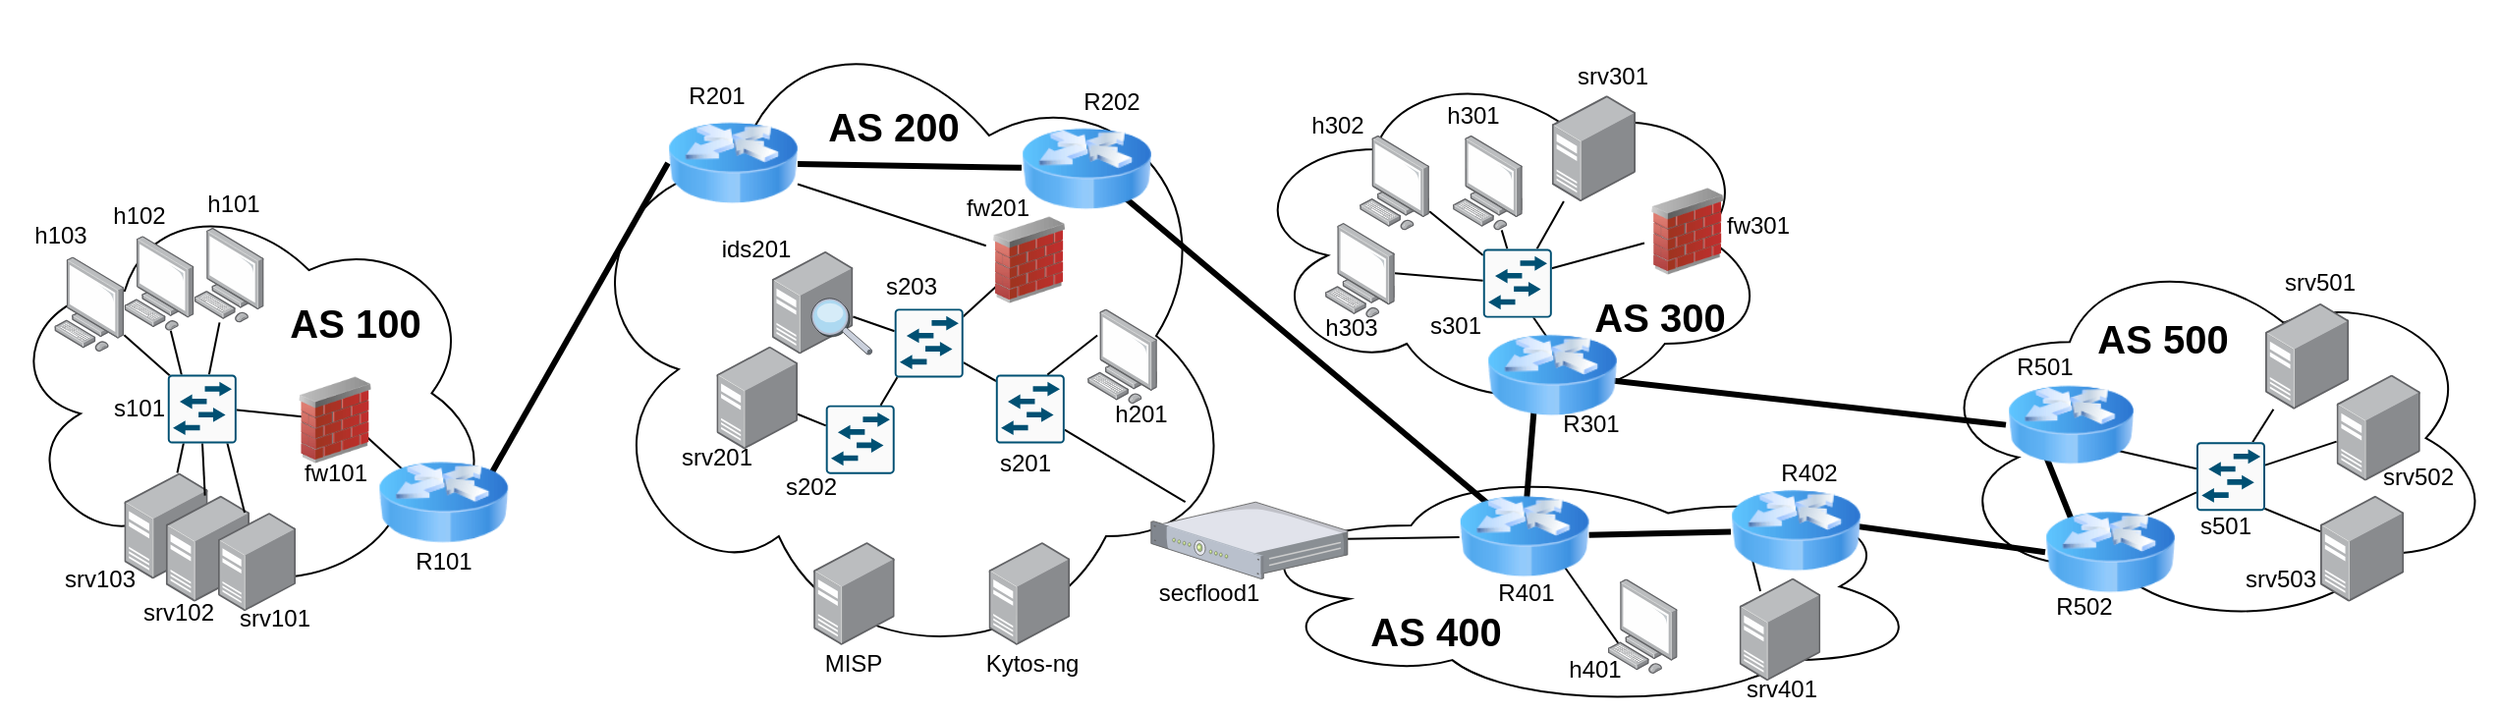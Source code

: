<mxfile version="13.2.2" type="device"><diagram id="5J2bpFBYG0KeW1WFrOdv" name="Page-1"><mxGraphModel dx="2300" dy="601" grid="1" gridSize="10" guides="1" tooltips="1" connect="1" arrows="1" fold="1" page="1" pageScale="1" pageWidth="1354" pageHeight="2036" math="0" shadow="0"><root><mxCell id="0"/><mxCell id="1" parent="0"/><mxCell id="DepU4tNIw2DYOW9Hzt1K-1" value="" style="ellipse;shape=cloud;whiteSpace=wrap;html=1;" parent="1" vertex="1"><mxGeometry x="240" y="940" width="340" height="340" as="geometry"/></mxCell><mxCell id="DepU4tNIw2DYOW9Hzt1K-2" value="" style="ellipse;shape=cloud;whiteSpace=wrap;html=1;" parent="1" vertex="1"><mxGeometry x="580" y="1175.32" width="349" height="124.68" as="geometry"/></mxCell><mxCell id="DepU4tNIw2DYOW9Hzt1K-3" value="" style="ellipse;shape=cloud;whiteSpace=wrap;html=1;" parent="1" vertex="1"><mxGeometry x="-50" y="1034.77" width="250" height="208.79" as="geometry"/></mxCell><mxCell id="DepU4tNIw2DYOW9Hzt1K-4" value="" style="ellipse;shape=cloud;whiteSpace=wrap;html=1;" parent="1" vertex="1"><mxGeometry x="930" y="1064.1" width="290" height="195.9" as="geometry"/></mxCell><mxCell id="DepU4tNIw2DYOW9Hzt1K-5" value="" style="ellipse;shape=cloud;whiteSpace=wrap;html=1;" parent="1" vertex="1"><mxGeometry x="582" y="970" width="268" height="180" as="geometry"/></mxCell><mxCell id="DepU4tNIw2DYOW9Hzt1K-6" style="rounded=0;orthogonalLoop=1;jettySize=auto;html=1;endArrow=none;endFill=0;exitX=0.758;exitY=0.474;exitDx=0;exitDy=0;exitPerimeter=0;strokeWidth=3;entryX=0;entryY=0.5;entryDx=0;entryDy=0;" parent="1" source="DepU4tNIw2DYOW9Hzt1K-12" target="DepU4tNIw2DYOW9Hzt1K-78" edge="1"><mxGeometry relative="1" as="geometry"><mxPoint x="242" y="1027.83" as="targetPoint"/></mxGeometry></mxCell><mxCell id="DepU4tNIw2DYOW9Hzt1K-7" style="rounded=0;orthogonalLoop=1;jettySize=auto;html=1;endArrow=none;endFill=0;strokeWidth=3;" parent="1" source="DepU4tNIw2DYOW9Hzt1K-78" target="DepU4tNIw2DYOW9Hzt1K-42" edge="1"><mxGeometry relative="1" as="geometry"/></mxCell><mxCell id="DepU4tNIw2DYOW9Hzt1K-8" style="rounded=0;orthogonalLoop=1;jettySize=auto;html=1;endArrow=none;endFill=0;strokeWidth=3;" parent="1" source="DepU4tNIw2DYOW9Hzt1K-52" target="DepU4tNIw2DYOW9Hzt1K-47" edge="1"><mxGeometry relative="1" as="geometry"/></mxCell><mxCell id="DepU4tNIw2DYOW9Hzt1K-9" style="rounded=0;orthogonalLoop=1;jettySize=auto;html=1;entryX=0;entryY=0.5;entryDx=0;entryDy=0;endArrow=none;endFill=0;exitX=0.594;exitY=0.5;exitDx=0;exitDy=0;exitPerimeter=0;strokeWidth=3;" parent="1" source="DepU4tNIw2DYOW9Hzt1K-35" target="DepU4tNIw2DYOW9Hzt1K-16" edge="1"><mxGeometry relative="1" as="geometry"/></mxCell><mxCell id="DepU4tNIw2DYOW9Hzt1K-10" value="" style="endArrow=none;html=1;rounded=0;entryX=0.632;entryY=0.667;entryDx=0;entryDy=0;entryPerimeter=0;exitX=0.652;exitY=0.5;exitDx=0;exitDy=0;exitPerimeter=0;" parent="1" source="DepU4tNIw2DYOW9Hzt1K-41" target="DepU4tNIw2DYOW9Hzt1K-12" edge="1"><mxGeometry width="50" height="50" relative="1" as="geometry"><mxPoint x="89.984" y="1194.75" as="sourcePoint"/><mxPoint x="660" y="1274.77" as="targetPoint"/></mxGeometry></mxCell><mxCell id="DepU4tNIw2DYOW9Hzt1K-11" style="rounded=0;orthogonalLoop=1;jettySize=auto;html=1;entryX=0.212;entryY=0.5;entryDx=0;entryDy=0;entryPerimeter=0;endArrow=none;endFill=0;exitX=0.303;exitY=0.5;exitDx=0;exitDy=0;exitPerimeter=0;strokeWidth=3;" parent="1" source="DepU4tNIw2DYOW9Hzt1K-48" target="DepU4tNIw2DYOW9Hzt1K-16" edge="1"><mxGeometry relative="1" as="geometry"/></mxCell><mxCell id="DepU4tNIw2DYOW9Hzt1K-12" value="" style="image;html=1;image=img/lib/clip_art/networking/Router_Icon_128x128.png" parent="1" vertex="1"><mxGeometry x="141.61" y="1164.77" width="66" height="60" as="geometry"/></mxCell><mxCell id="DepU4tNIw2DYOW9Hzt1K-13" value="" style="rounded=0;orthogonalLoop=1;jettySize=auto;html=1;exitX=0.364;exitY=0.745;exitDx=0;exitDy=0;endArrow=none;endFill=0;entryX=0.515;entryY=0.246;entryDx=0;entryDy=0;entryPerimeter=0;exitPerimeter=0;strokeWidth=3;" parent="1" source="DepU4tNIw2DYOW9Hzt1K-35" target="DepU4tNIw2DYOW9Hzt1K-52" edge="1"><mxGeometry relative="1" as="geometry"><mxPoint x="540" y="970" as="targetPoint"/></mxGeometry></mxCell><mxCell id="DepU4tNIw2DYOW9Hzt1K-14" value="" style="rounded=0;orthogonalLoop=1;jettySize=auto;html=1;endArrow=none;endFill=0;exitX=0.5;exitY=0.332;exitDx=0;exitDy=0;exitPerimeter=0;" parent="1" source="DepU4tNIw2DYOW9Hzt1K-48" target="DepU4tNIw2DYOW9Hzt1K-76" edge="1"><mxGeometry relative="1" as="geometry"/></mxCell><mxCell id="DepU4tNIw2DYOW9Hzt1K-15" value="" style="rounded=0;orthogonalLoop=1;jettySize=auto;html=1;endArrow=none;endFill=0;exitX=0.303;exitY=0.617;exitDx=0;exitDy=0;exitPerimeter=0;" parent="1" source="DepU4tNIw2DYOW9Hzt1K-16" target="DepU4tNIw2DYOW9Hzt1K-76" edge="1"><mxGeometry relative="1" as="geometry"/></mxCell><mxCell id="DepU4tNIw2DYOW9Hzt1K-16" value="" style="image;html=1;image=img/lib/clip_art/networking/Router_Icon_128x128.png" parent="1" vertex="1"><mxGeometry x="970" y="1135.32" width="66" height="40" as="geometry"/></mxCell><mxCell id="DepU4tNIw2DYOW9Hzt1K-17" style="rounded=0;orthogonalLoop=1;jettySize=auto;html=1;endArrow=none;endFill=0;" parent="1" source="DepU4tNIw2DYOW9Hzt1K-18" target="DepU4tNIw2DYOW9Hzt1K-31" edge="1"><mxGeometry relative="1" as="geometry"/></mxCell><mxCell id="DepU4tNIw2DYOW9Hzt1K-18" value="" style="image;points=[];aspect=fixed;html=1;align=center;shadow=0;dashed=0;image=img/lib/allied_telesis/computer_and_terminals/Personal_Computer.svg;" parent="1" vertex="1"><mxGeometry x="47.8" y="1054.97" width="35.6" height="48.24" as="geometry"/></mxCell><mxCell id="DepU4tNIw2DYOW9Hzt1K-19" value="" style="image;points=[];aspect=fixed;html=1;align=center;shadow=0;dashed=0;image=img/lib/allied_telesis/computer_and_terminals/Personal_Computer.svg;" parent="1" vertex="1"><mxGeometry x="-23.4" y="1069.75" width="35.6" height="48.24" as="geometry"/></mxCell><mxCell id="DepU4tNIw2DYOW9Hzt1K-20" value="" style="image;points=[];aspect=fixed;html=1;align=center;shadow=0;dashed=0;image=img/lib/allied_telesis/computer_and_terminals/Personal_Computer.svg;" parent="1" vertex="1"><mxGeometry x="12.2" y="1059.12" width="35.6" height="48.24" as="geometry"/></mxCell><mxCell id="DepU4tNIw2DYOW9Hzt1K-21" value="" style="image;points=[];aspect=fixed;html=1;align=center;shadow=0;dashed=0;image=img/lib/allied_telesis/computer_and_terminals/Server_Desktop.svg;" parent="1" vertex="1"><mxGeometry x="12.2" y="1179.71" width="42.6" height="54" as="geometry"/></mxCell><mxCell id="DepU4tNIw2DYOW9Hzt1K-22" value="" style="image;points=[];aspect=fixed;html=1;align=center;shadow=0;dashed=0;image=img/lib/allied_telesis/computer_and_terminals/Server_Desktop.svg;" parent="1" vertex="1"><mxGeometry x="33.4" y="1191.29" width="42.6" height="54" as="geometry"/></mxCell><mxCell id="DepU4tNIw2DYOW9Hzt1K-23" value="" style="image;points=[];aspect=fixed;html=1;align=center;shadow=0;dashed=0;image=img/lib/allied_telesis/computer_and_terminals/Server_Desktop.svg;" parent="1" vertex="1"><mxGeometry x="1102" y="1093.33" width="42.6" height="54" as="geometry"/></mxCell><mxCell id="DepU4tNIw2DYOW9Hzt1K-24" value="" style="image;points=[];aspect=fixed;html=1;align=center;shadow=0;dashed=0;image=img/lib/allied_telesis/computer_and_terminals/Server_Desktop.svg;" parent="1" vertex="1"><mxGeometry x="1138.3" y="1129.77" width="42.6" height="54" as="geometry"/></mxCell><mxCell id="DepU4tNIw2DYOW9Hzt1K-25" style="rounded=0;orthogonalLoop=1;jettySize=auto;html=1;entryX=0.36;entryY=0.381;entryDx=0;entryDy=0;entryPerimeter=0;endArrow=none;endFill=0;" parent="1" source="DepU4tNIw2DYOW9Hzt1K-21" target="DepU4tNIw2DYOW9Hzt1K-31" edge="1"><mxGeometry relative="1" as="geometry"/></mxCell><mxCell id="DepU4tNIw2DYOW9Hzt1K-26" style="rounded=0;orthogonalLoop=1;jettySize=auto;html=1;entryX=0.493;entryY=0.8;entryDx=0;entryDy=0;entryPerimeter=0;endArrow=none;endFill=0;" parent="1" source="DepU4tNIw2DYOW9Hzt1K-22" target="DepU4tNIw2DYOW9Hzt1K-31" edge="1"><mxGeometry relative="1" as="geometry"/></mxCell><mxCell id="DepU4tNIw2DYOW9Hzt1K-27" style="rounded=0;orthogonalLoop=1;jettySize=auto;html=1;entryX=0.741;entryY=0.495;entryDx=0;entryDy=0;entryPerimeter=0;endArrow=none;endFill=0;" parent="1" source="DepU4tNIw2DYOW9Hzt1K-75" target="DepU4tNIw2DYOW9Hzt1K-31" edge="1"><mxGeometry relative="1" as="geometry"/></mxCell><mxCell id="DepU4tNIw2DYOW9Hzt1K-28" style="rounded=0;orthogonalLoop=1;jettySize=auto;html=1;entryX=0.55;entryY=0.476;entryDx=0;entryDy=0;entryPerimeter=0;endArrow=none;endFill=0;" parent="1" source="DepU4tNIw2DYOW9Hzt1K-19" target="DepU4tNIw2DYOW9Hzt1K-31" edge="1"><mxGeometry relative="1" as="geometry"/></mxCell><mxCell id="DepU4tNIw2DYOW9Hzt1K-29" style="rounded=0;orthogonalLoop=1;jettySize=auto;html=1;entryX=0.284;entryY=0.343;entryDx=0;entryDy=0;entryPerimeter=0;endArrow=none;endFill=0;" parent="1" source="DepU4tNIw2DYOW9Hzt1K-20" target="DepU4tNIw2DYOW9Hzt1K-31" edge="1"><mxGeometry relative="1" as="geometry"/></mxCell><mxCell id="DepU4tNIw2DYOW9Hzt1K-30" style="rounded=0;orthogonalLoop=1;jettySize=auto;html=1;entryX=0.627;entryY=0.476;entryDx=0;entryDy=0;entryPerimeter=0;endArrow=none;endFill=0;exitX=0.5;exitY=0.5;exitDx=0;exitDy=0;exitPerimeter=0;" parent="1" source="DepU4tNIw2DYOW9Hzt1K-41" target="DepU4tNIw2DYOW9Hzt1K-31" edge="1"><mxGeometry relative="1" as="geometry"><mxPoint x="95" y="1204.77" as="sourcePoint"/></mxGeometry></mxCell><mxCell id="DepU4tNIw2DYOW9Hzt1K-31" value="" style="sketch=0;points=[[0.015,0.015,0],[0.985,0.015,0],[0.985,0.985,0],[0.015,0.985,0],[0.25,0,0],[0.5,0,0],[0.75,0,0],[1,0.25,0],[1,0.5,0],[1,0.75,0],[0.75,1,0],[0.5,1,0],[0.25,1,0],[0,0.75,0],[0,0.5,0],[0,0.25,0]];verticalLabelPosition=bottom;html=1;verticalAlign=top;aspect=fixed;align=center;pointerEvents=1;shape=mxgraph.cisco19.rect;prIcon=l2_switch;fillColor=#FAFAFA;strokeColor=#005073;" parent="1" vertex="1"><mxGeometry x="34.4" y="1129.77" width="35" height="35" as="geometry"/></mxCell><mxCell id="DepU4tNIw2DYOW9Hzt1K-32" value="" style="image;html=1;image=img/lib/clip_art/networking/Firewall_02_128x128.png" parent="1" vertex="1"><mxGeometry x="786" y="1034.77" width="44" height="44" as="geometry"/></mxCell><mxCell id="DepU4tNIw2DYOW9Hzt1K-33" style="rounded=0;orthogonalLoop=1;jettySize=auto;html=1;endArrow=none;endFill=0;entryX=0.685;entryY=0.641;entryDx=0;entryDy=0;exitX=0.283;exitY=0.281;exitDx=0;exitDy=0;exitPerimeter=0;entryPerimeter=0;strokeWidth=3;" parent="1" source="DepU4tNIw2DYOW9Hzt1K-52" target="DepU4tNIw2DYOW9Hzt1K-42" edge="1"><mxGeometry relative="1" as="geometry"/></mxCell><mxCell id="DepU4tNIw2DYOW9Hzt1K-34" style="rounded=0;orthogonalLoop=1;jettySize=auto;html=1;entryX=0.503;entryY=0.663;entryDx=0;entryDy=0;entryPerimeter=0;exitX=0.558;exitY=0.333;exitDx=0;exitDy=0;exitPerimeter=0;endArrow=none;endFill=0;" parent="1" source="DepU4tNIw2DYOW9Hzt1K-35" target="DepU4tNIw2DYOW9Hzt1K-61" edge="1"><mxGeometry relative="1" as="geometry"><mxPoint x="709.3" y="1096.22" as="targetPoint"/></mxGeometry></mxCell><mxCell id="DepU4tNIw2DYOW9Hzt1K-35" value="" style="image;html=1;image=img/lib/clip_art/networking/Router_Icon_128x128.png" parent="1" vertex="1"><mxGeometry x="706.0" y="1100.03" width="66" height="60" as="geometry"/></mxCell><mxCell id="DepU4tNIw2DYOW9Hzt1K-36" style="rounded=0;orthogonalLoop=1;jettySize=auto;html=1;entryX=0.289;entryY=0.473;entryDx=0;entryDy=0;entryPerimeter=0;endArrow=none;endFill=0;" parent="1" source="DepU4tNIw2DYOW9Hzt1K-32" target="DepU4tNIw2DYOW9Hzt1K-61" edge="1"><mxGeometry relative="1" as="geometry"><mxPoint x="726.8" y="1087.47" as="targetPoint"/></mxGeometry></mxCell><mxCell id="DepU4tNIw2DYOW9Hzt1K-37" value="" style="rounded=0;orthogonalLoop=1;jettySize=auto;html=1;endArrow=none;endFill=0;" parent="1" source="DepU4tNIw2DYOW9Hzt1K-76" target="DepU4tNIw2DYOW9Hzt1K-23" edge="1"><mxGeometry relative="1" as="geometry"/></mxCell><mxCell id="DepU4tNIw2DYOW9Hzt1K-38" style="rounded=0;orthogonalLoop=1;jettySize=auto;html=1;endArrow=none;endFill=0;" parent="1" source="DepU4tNIw2DYOW9Hzt1K-76" target="DepU4tNIw2DYOW9Hzt1K-24" edge="1"><mxGeometry relative="1" as="geometry"/></mxCell><mxCell id="DepU4tNIw2DYOW9Hzt1K-39" value="" style="image;points=[];aspect=fixed;html=1;align=center;shadow=0;dashed=0;image=img/lib/allied_telesis/computer_and_terminals/Server_Desktop.svg;" parent="1" vertex="1"><mxGeometry x="1130" y="1191.29" width="42.6" height="54" as="geometry"/></mxCell><mxCell id="DepU4tNIw2DYOW9Hzt1K-40" style="rounded=0;orthogonalLoop=1;jettySize=auto;html=1;endArrow=none;endFill=0;exitX=0.367;exitY=0.711;exitDx=0;exitDy=0;exitPerimeter=0;" parent="1" source="DepU4tNIw2DYOW9Hzt1K-76" target="DepU4tNIw2DYOW9Hzt1K-39" edge="1"><mxGeometry relative="1" as="geometry"><mxPoint x="1110" y="1195.35" as="sourcePoint"/></mxGeometry></mxCell><mxCell id="DepU4tNIw2DYOW9Hzt1K-41" value="" style="image;html=1;image=img/lib/clip_art/networking/Firewall_02_128x128.png" parent="1" vertex="1"><mxGeometry x="97.61" y="1130.83" width="44" height="44" as="geometry"/></mxCell><mxCell id="DepU4tNIw2DYOW9Hzt1K-42" value="" style="image;html=1;image=img/lib/clip_art/networking/Router_Icon_128x128.png" parent="1" vertex="1"><mxGeometry x="469.0" y="994.97" width="66" height="60" as="geometry"/></mxCell><mxCell id="DepU4tNIw2DYOW9Hzt1K-43" value="&lt;font style=&quot;font-size: 20px;&quot;&gt;&lt;b&gt;AS 100&lt;/b&gt;&lt;/font&gt;" style="text;html=1;align=center;verticalAlign=middle;whiteSpace=wrap;rounded=0;" parent="1" vertex="1"><mxGeometry x="60.0" y="1087.99" width="140" height="30" as="geometry"/></mxCell><mxCell id="DepU4tNIw2DYOW9Hzt1K-44" value="&lt;font style=&quot;font-size: 20px;&quot;&gt;&lt;b&gt;AS 200&lt;/b&gt;&lt;/font&gt;" style="text;html=1;align=center;verticalAlign=middle;whiteSpace=wrap;rounded=0;" parent="1" vertex="1"><mxGeometry x="334.0" y="987.55" width="140" height="30" as="geometry"/></mxCell><mxCell id="DepU4tNIw2DYOW9Hzt1K-45" value="&lt;font style=&quot;font-size: 20px;&quot;&gt;&lt;b&gt;AS 300&lt;/b&gt;&lt;/font&gt;" style="text;html=1;align=center;verticalAlign=middle;whiteSpace=wrap;rounded=0;" parent="1" vertex="1"><mxGeometry x="724.0" y="1085.32" width="140" height="30" as="geometry"/></mxCell><mxCell id="DepU4tNIw2DYOW9Hzt1K-46" style="rounded=0;orthogonalLoop=1;jettySize=auto;html=1;endArrow=none;endFill=0;exitX=0.5;exitY=0.393;exitDx=0;exitDy=0;exitPerimeter=0;entryX=0;entryY=0.5;entryDx=0;entryDy=0;strokeWidth=3;" parent="1" source="DepU4tNIw2DYOW9Hzt1K-47" target="DepU4tNIw2DYOW9Hzt1K-48" edge="1"><mxGeometry relative="1" as="geometry"><mxPoint x="1000" y="1162" as="targetPoint"/></mxGeometry></mxCell><mxCell id="DepU4tNIw2DYOW9Hzt1K-48" value="" style="image;html=1;image=img/lib/clip_art/networking/Router_Icon_128x128.png" parent="1" vertex="1"><mxGeometry x="990" y="1190.1" width="66" height="60" as="geometry"/></mxCell><mxCell id="DepU4tNIw2DYOW9Hzt1K-49" value="&lt;font style=&quot;font-size: 20px;&quot;&gt;&lt;b&gt;AS 400&lt;/b&gt;&lt;/font&gt;" style="text;html=1;align=center;verticalAlign=middle;whiteSpace=wrap;rounded=0;" parent="1" vertex="1"><mxGeometry x="610" y="1245.29" width="140" height="30" as="geometry"/></mxCell><mxCell id="DepU4tNIw2DYOW9Hzt1K-50" value="&lt;font style=&quot;font-size: 20px;&quot;&gt;&lt;b&gt;AS 500&lt;/b&gt;&lt;/font&gt;" style="text;html=1;align=center;verticalAlign=middle;whiteSpace=wrap;rounded=0;" parent="1" vertex="1"><mxGeometry x="980.0" y="1096.22" width="140" height="30" as="geometry"/></mxCell><mxCell id="DepU4tNIw2DYOW9Hzt1K-51" style="edgeStyle=none;rounded=0;orthogonalLoop=1;jettySize=auto;html=1;entryX=0.216;entryY=0.747;entryDx=0;entryDy=0;entryPerimeter=0;endArrow=none;endFill=0;exitX=0.73;exitY=0.632;exitDx=0;exitDy=0;exitPerimeter=0;" parent="1" source="DepU4tNIw2DYOW9Hzt1K-52" target="DepU4tNIw2DYOW9Hzt1K-83" edge="1"><mxGeometry relative="1" as="geometry"/></mxCell><mxCell id="DepU4tNIw2DYOW9Hzt1K-52" value="" style="image;html=1;image=img/lib/clip_art/networking/Router_Icon_128x128.png" parent="1" vertex="1"><mxGeometry x="691.8" y="1182.06" width="66" height="60" as="geometry"/></mxCell><mxCell id="DepU4tNIw2DYOW9Hzt1K-53" value="" style="image;points=[];aspect=fixed;html=1;align=center;shadow=0;dashed=0;image=img/lib/allied_telesis/computer_and_terminals/Personal_Computer.svg;" parent="1" vertex="1"><mxGeometry x="688.4" y="1007.95" width="35.6" height="48.24" as="geometry"/></mxCell><mxCell id="DepU4tNIw2DYOW9Hzt1K-54" value="" style="image;points=[];aspect=fixed;html=1;align=center;shadow=0;dashed=0;image=img/lib/allied_telesis/computer_and_terminals/Personal_Computer.svg;" parent="1" vertex="1"><mxGeometry x="641" y="1007.95" width="35.6" height="48.24" as="geometry"/></mxCell><mxCell id="DepU4tNIw2DYOW9Hzt1K-55" value="" style="image;points=[];aspect=fixed;html=1;align=center;shadow=0;dashed=0;image=img/lib/allied_telesis/computer_and_terminals/Personal_Computer.svg;" parent="1" vertex="1"><mxGeometry x="623.4" y="1052.55" width="35.6" height="48.24" as="geometry"/></mxCell><mxCell id="DepU4tNIw2DYOW9Hzt1K-56" value="" style="image;points=[];aspect=fixed;html=1;align=center;shadow=0;dashed=0;image=img/lib/allied_telesis/computer_and_terminals/Server_Desktop.svg;" parent="1" vertex="1"><mxGeometry x="738.9" y="987.55" width="42.6" height="54" as="geometry"/></mxCell><mxCell id="DepU4tNIw2DYOW9Hzt1K-57" style="rounded=0;orthogonalLoop=1;jettySize=auto;html=1;endArrow=none;endFill=0;" parent="1" source="DepU4tNIw2DYOW9Hzt1K-61" target="DepU4tNIw2DYOW9Hzt1K-56" edge="1"><mxGeometry relative="1" as="geometry"/></mxCell><mxCell id="DepU4tNIw2DYOW9Hzt1K-58" style="rounded=0;orthogonalLoop=1;jettySize=auto;html=1;endArrow=none;endFill=0;" parent="1" source="DepU4tNIw2DYOW9Hzt1K-61" target="DepU4tNIw2DYOW9Hzt1K-53" edge="1"><mxGeometry relative="1" as="geometry"/></mxCell><mxCell id="DepU4tNIw2DYOW9Hzt1K-59" style="rounded=0;orthogonalLoop=1;jettySize=auto;html=1;endArrow=none;endFill=0;" parent="1" source="DepU4tNIw2DYOW9Hzt1K-61" target="DepU4tNIw2DYOW9Hzt1K-54" edge="1"><mxGeometry relative="1" as="geometry"/></mxCell><mxCell id="DepU4tNIw2DYOW9Hzt1K-60" style="rounded=0;orthogonalLoop=1;jettySize=auto;html=1;endArrow=none;endFill=0;" parent="1" source="DepU4tNIw2DYOW9Hzt1K-61" target="DepU4tNIw2DYOW9Hzt1K-55" edge="1"><mxGeometry relative="1" as="geometry"/></mxCell><mxCell id="DepU4tNIw2DYOW9Hzt1K-61" value="" style="sketch=0;points=[[0.015,0.015,0],[0.985,0.015,0],[0.985,0.985,0],[0.015,0.985,0],[0.25,0,0],[0.5,0,0],[0.75,0,0],[1,0.25,0],[1,0.5,0],[1,0.75,0],[0.75,1,0],[0.5,1,0],[0.25,1,0],[0,0.75,0],[0,0.5,0],[0,0.25,0]];verticalLabelPosition=bottom;html=1;verticalAlign=top;aspect=fixed;align=center;pointerEvents=1;shape=mxgraph.cisco19.rect;prIcon=l2_switch;fillColor=#FAFAFA;strokeColor=#005073;" parent="1" vertex="1"><mxGeometry x="703.9" y="1065.79" width="35" height="35" as="geometry"/></mxCell><mxCell id="DepU4tNIw2DYOW9Hzt1K-62" style="rounded=0;orthogonalLoop=1;jettySize=auto;html=1;entryX=0.522;entryY=0.386;entryDx=0;entryDy=0;entryPerimeter=0;endArrow=none;endFill=0;" parent="1" source="DepU4tNIw2DYOW9Hzt1K-74" target="DepU4tNIw2DYOW9Hzt1K-64" edge="1"><mxGeometry relative="1" as="geometry"/></mxCell><mxCell id="DepU4tNIw2DYOW9Hzt1K-63" style="rounded=0;orthogonalLoop=1;jettySize=auto;html=1;endArrow=none;endFill=0;" parent="1" source="DepU4tNIw2DYOW9Hzt1K-64" target="DepU4tNIw2DYOW9Hzt1K-81" edge="1"><mxGeometry relative="1" as="geometry"/></mxCell><mxCell id="DepU4tNIw2DYOW9Hzt1K-64" value="" style="sketch=0;points=[[0.015,0.015,0],[0.985,0.015,0],[0.985,0.985,0],[0.015,0.985,0],[0.25,0,0],[0.5,0,0],[0.75,0,0],[1,0.25,0],[1,0.5,0],[1,0.75,0],[0.75,1,0],[0.5,1,0],[0.25,1,0],[0,0.75,0],[0,0.5,0],[0,0.25,0]];verticalLabelPosition=bottom;html=1;verticalAlign=top;aspect=fixed;align=center;pointerEvents=1;shape=mxgraph.cisco19.rect;prIcon=l2_switch;fillColor=#FAFAFA;strokeColor=#005073;" parent="1" vertex="1"><mxGeometry x="455.91" y="1129.76" width="35" height="35" as="geometry"/></mxCell><mxCell id="DepU4tNIw2DYOW9Hzt1K-65" value="" style="sketch=0;points=[[0.015,0.015,0],[0.985,0.015,0],[0.985,0.985,0],[0.015,0.985,0],[0.25,0,0],[0.5,0,0],[0.75,0,0],[1,0.25,0],[1,0.5,0],[1,0.75,0],[0.75,1,0],[0.5,1,0],[0.25,1,0],[0,0.75,0],[0,0.5,0],[0,0.25,0]];verticalLabelPosition=bottom;html=1;verticalAlign=top;aspect=fixed;align=center;pointerEvents=1;shape=mxgraph.cisco19.rect;prIcon=l2_switch;fillColor=#FAFAFA;strokeColor=#005073;" parent="1" vertex="1"><mxGeometry x="369.36" y="1145.32" width="35" height="35" as="geometry"/></mxCell><mxCell id="DepU4tNIw2DYOW9Hzt1K-66" style="rounded=0;orthogonalLoop=1;jettySize=auto;html=1;entryX=0.443;entryY=0.314;entryDx=0;entryDy=0;entryPerimeter=0;endArrow=none;endFill=0;" parent="1" source="DepU4tNIw2DYOW9Hzt1K-65" target="DepU4tNIw2DYOW9Hzt1K-74" edge="1"><mxGeometry relative="1" as="geometry"/></mxCell><mxCell id="DepU4tNIw2DYOW9Hzt1K-67" style="rounded=0;orthogonalLoop=1;jettySize=auto;html=1;endArrow=none;endFill=0;" parent="1" source="DepU4tNIw2DYOW9Hzt1K-68" target="DepU4tNIw2DYOW9Hzt1K-65" edge="1"><mxGeometry relative="1" as="geometry"/></mxCell><mxCell id="DepU4tNIw2DYOW9Hzt1K-68" value="" style="image;points=[];aspect=fixed;html=1;align=center;shadow=0;dashed=0;image=img/lib/allied_telesis/computer_and_terminals/Server_Desktop.svg;" parent="1" vertex="1"><mxGeometry x="313.7" y="1115.32" width="41.3" height="52.35" as="geometry"/></mxCell><mxCell id="DepU4tNIw2DYOW9Hzt1K-69" value="" style="group" parent="1" vertex="1" connectable="0"><mxGeometry x="341.9" y="1066.87" width="51.11" height="52.78" as="geometry"/></mxCell><mxCell id="DepU4tNIw2DYOW9Hzt1K-70" value="" style="image;points=[];aspect=fixed;html=1;align=center;shadow=0;dashed=0;image=img/lib/allied_telesis/computer_and_terminals/Server_Desktop.svg;" parent="DepU4tNIw2DYOW9Hzt1K-69" vertex="1"><mxGeometry width="41.3" height="52.35" as="geometry"/></mxCell><mxCell id="DepU4tNIw2DYOW9Hzt1K-71" value="" style="verticalLabelPosition=bottom;sketch=0;aspect=fixed;html=1;verticalAlign=top;strokeColor=none;align=center;outlineConnect=0;shape=mxgraph.citrix.inspection;" parent="DepU4tNIw2DYOW9Hzt1K-69" vertex="1"><mxGeometry x="19.76" y="23.67" width="31.35" height="29.11" as="geometry"/></mxCell><mxCell id="DepU4tNIw2DYOW9Hzt1K-72" style="rounded=0;orthogonalLoop=1;jettySize=auto;html=1;endArrow=none;endFill=0;entryX=0.364;entryY=0.581;entryDx=0;entryDy=0;entryPerimeter=0;exitX=0.479;exitY=0.586;exitDx=0;exitDy=0;exitPerimeter=0;" parent="1" source="DepU4tNIw2DYOW9Hzt1K-74" target="DepU4tNIw2DYOW9Hzt1K-79" edge="1"><mxGeometry relative="1" as="geometry"><mxPoint x="1137.8" y="1193.33" as="targetPoint"/><mxPoint x="1065.8" y="1193.72" as="sourcePoint"/></mxGeometry></mxCell><mxCell id="DepU4tNIw2DYOW9Hzt1K-73" style="edgeStyle=none;rounded=0;orthogonalLoop=1;jettySize=auto;html=1;endArrow=none;endFill=0;" parent="1" source="DepU4tNIw2DYOW9Hzt1K-74" target="DepU4tNIw2DYOW9Hzt1K-70" edge="1"><mxGeometry relative="1" as="geometry"/></mxCell><mxCell id="DepU4tNIw2DYOW9Hzt1K-74" value="" style="sketch=0;points=[[0.015,0.015,0],[0.985,0.015,0],[0.985,0.985,0],[0.015,0.985,0],[0.25,0,0],[0.5,0,0],[0.75,0,0],[1,0.25,0],[1,0.5,0],[1,0.75,0],[0.75,1,0],[0.5,1,0],[0.25,1,0],[0,0.75,0],[0,0.5,0],[0,0.25,0]];verticalLabelPosition=bottom;html=1;verticalAlign=top;aspect=fixed;align=center;pointerEvents=1;shape=mxgraph.cisco19.rect;prIcon=l2_switch;fillColor=#FAFAFA;strokeColor=#005073;" parent="1" vertex="1"><mxGeometry x="404.36" y="1096.22" width="35" height="35" as="geometry"/></mxCell><mxCell id="DepU4tNIw2DYOW9Hzt1K-75" value="" style="image;points=[];aspect=fixed;html=1;align=center;shadow=0;dashed=0;image=img/lib/allied_telesis/computer_and_terminals/Server_Desktop.svg;" parent="1" vertex="1"><mxGeometry x="60" y="1200" width="39.52" height="50.1" as="geometry"/></mxCell><mxCell id="DepU4tNIw2DYOW9Hzt1K-76" value="" style="sketch=0;points=[[0.015,0.015,0],[0.985,0.015,0],[0.985,0.985,0],[0.015,0.985,0],[0.25,0,0],[0.5,0,0],[0.75,0,0],[1,0.25,0],[1,0.5,0],[1,0.75,0],[0.75,1,0],[0.5,1,0],[0.25,1,0],[0,0.75,0],[0,0.5,0],[0,0.25,0]];verticalLabelPosition=bottom;html=1;verticalAlign=top;aspect=fixed;align=center;pointerEvents=1;shape=mxgraph.cisco19.rect;prIcon=l2_switch;fillColor=#FAFAFA;strokeColor=#005073;" parent="1" vertex="1"><mxGeometry x="1067" y="1164.1" width="35" height="35" as="geometry"/></mxCell><mxCell id="DepU4tNIw2DYOW9Hzt1K-77" style="edgeStyle=none;rounded=0;orthogonalLoop=1;jettySize=auto;html=1;endArrow=none;endFill=0;" parent="1" source="DepU4tNIw2DYOW9Hzt1K-78" target="DepU4tNIw2DYOW9Hzt1K-79" edge="1"><mxGeometry relative="1" as="geometry"/></mxCell><mxCell id="DepU4tNIw2DYOW9Hzt1K-78" value="" style="image;html=1;image=img/lib/clip_art/networking/Router_Icon_128x128.png" parent="1" vertex="1"><mxGeometry x="289" y="991.97" width="66" height="60" as="geometry"/></mxCell><mxCell id="DepU4tNIw2DYOW9Hzt1K-79" value="" style="image;html=1;image=img/lib/clip_art/networking/Firewall_02_128x128.png" parent="1" vertex="1"><mxGeometry x="450.91" y="1049.33" width="44" height="44" as="geometry"/></mxCell><mxCell id="DepU4tNIw2DYOW9Hzt1K-80" style="edgeStyle=none;rounded=0;orthogonalLoop=1;jettySize=auto;html=1;endArrow=none;endFill=0;" parent="1" source="DepU4tNIw2DYOW9Hzt1K-81" target="DepU4tNIw2DYOW9Hzt1K-52" edge="1"><mxGeometry relative="1" as="geometry"/></mxCell><mxCell id="DepU4tNIw2DYOW9Hzt1K-81" value="" style="verticalLabelPosition=bottom;aspect=fixed;html=1;verticalAlign=top;strokeColor=none;align=center;outlineConnect=0;shape=mxgraph.citrix.1u_2u_server;" parent="1" vertex="1"><mxGeometry x="534.91" y="1194.61" width="100" height="39.1" as="geometry"/></mxCell><mxCell id="DepU4tNIw2DYOW9Hzt1K-82" value="secflood1" style="text;html=1;strokeColor=none;fillColor=none;align=center;verticalAlign=middle;whiteSpace=wrap;rounded=0;" parent="1" vertex="1"><mxGeometry x="501.3" y="1231.21" width="126.5" height="20" as="geometry"/></mxCell><mxCell id="DepU4tNIw2DYOW9Hzt1K-83" value="" style="image;points=[];aspect=fixed;html=1;align=center;shadow=0;dashed=0;image=img/lib/allied_telesis/computer_and_terminals/Personal_Computer.svg;" parent="1" vertex="1"><mxGeometry x="767.3" y="1233.71" width="35.6" height="48.24" as="geometry"/></mxCell><mxCell id="DepU4tNIw2DYOW9Hzt1K-84" value="" style="image;points=[];aspect=fixed;html=1;align=center;shadow=0;dashed=0;image=img/lib/allied_telesis/computer_and_terminals/Server_Desktop.svg;" parent="1" vertex="1"><mxGeometry x="363.06" y="1215.04" width="41.3" height="52.35" as="geometry"/></mxCell><mxCell id="DepU4tNIw2DYOW9Hzt1K-85" value="" style="image;points=[];aspect=fixed;html=1;align=center;shadow=0;dashed=0;image=img/lib/allied_telesis/computer_and_terminals/Server_Desktop.svg;" parent="1" vertex="1"><mxGeometry x="452.26" y="1215.03" width="41.3" height="52.35" as="geometry"/></mxCell><mxCell id="DepU4tNIw2DYOW9Hzt1K-86" value="Kytos-ng" style="text;html=1;strokeColor=none;fillColor=none;align=center;verticalAlign=middle;whiteSpace=wrap;rounded=0;" parent="1" vertex="1"><mxGeometry x="447.47" y="1267.39" width="55" height="20" as="geometry"/></mxCell><mxCell id="DepU4tNIw2DYOW9Hzt1K-87" value="MISP" style="text;html=1;strokeColor=none;fillColor=none;align=center;verticalAlign=middle;whiteSpace=wrap;rounded=0;" parent="1" vertex="1"><mxGeometry x="356.21" y="1267.39" width="55" height="20" as="geometry"/></mxCell><mxCell id="DepU4tNIw2DYOW9Hzt1K-88" value="R101" style="text;html=1;strokeColor=none;fillColor=none;align=center;verticalAlign=middle;whiteSpace=wrap;rounded=0;" parent="1" vertex="1"><mxGeometry x="154.61" y="1215.05" width="40" height="20" as="geometry"/></mxCell><mxCell id="DepU4tNIw2DYOW9Hzt1K-89" value="R201" style="text;html=1;strokeColor=none;fillColor=none;align=center;verticalAlign=middle;whiteSpace=wrap;rounded=0;" parent="1" vertex="1"><mxGeometry x="294" y="977.97" width="40" height="20" as="geometry"/></mxCell><mxCell id="DepU4tNIw2DYOW9Hzt1K-90" value="R202" style="text;html=1;strokeColor=none;fillColor=none;align=center;verticalAlign=middle;whiteSpace=wrap;rounded=0;" parent="1" vertex="1"><mxGeometry x="494.91" y="981.09" width="40" height="20" as="geometry"/></mxCell><mxCell id="DepU4tNIw2DYOW9Hzt1K-91" value="R301" style="text;html=1;strokeColor=none;fillColor=none;align=center;verticalAlign=middle;whiteSpace=wrap;rounded=0;" parent="1" vertex="1"><mxGeometry x="738.9" y="1145.32" width="40" height="20" as="geometry"/></mxCell><mxCell id="DepU4tNIw2DYOW9Hzt1K-92" value="R401" style="text;html=1;strokeColor=none;fillColor=none;align=center;verticalAlign=middle;whiteSpace=wrap;rounded=0;" parent="1" vertex="1"><mxGeometry x="706" y="1231.21" width="40" height="20" as="geometry"/></mxCell><mxCell id="DepU4tNIw2DYOW9Hzt1K-93" value="R402" style="text;html=1;strokeColor=none;fillColor=none;align=center;verticalAlign=middle;whiteSpace=wrap;rounded=0;" parent="1" vertex="1"><mxGeometry x="850" y="1170.1" width="40" height="20" as="geometry"/></mxCell><mxCell id="DepU4tNIw2DYOW9Hzt1K-94" value="R501" style="text;html=1;strokeColor=none;fillColor=none;align=center;verticalAlign=middle;whiteSpace=wrap;rounded=0;" parent="1" vertex="1"><mxGeometry x="970" y="1116.1" width="40" height="20" as="geometry"/></mxCell><mxCell id="DepU4tNIw2DYOW9Hzt1K-95" value="R502" style="text;html=1;strokeColor=none;fillColor=none;align=center;verticalAlign=middle;whiteSpace=wrap;rounded=0;" parent="1" vertex="1"><mxGeometry x="990" y="1238.08" width="40" height="20" as="geometry"/></mxCell><mxCell id="DepU4tNIw2DYOW9Hzt1K-96" value="srv503" style="text;html=1;strokeColor=none;fillColor=none;align=center;verticalAlign=middle;whiteSpace=wrap;rounded=0;" parent="1" vertex="1"><mxGeometry x="1090" y="1223.56" width="40" height="20" as="geometry"/></mxCell><mxCell id="DepU4tNIw2DYOW9Hzt1K-97" value="srv502" style="text;html=1;strokeColor=none;fillColor=none;align=center;verticalAlign=middle;whiteSpace=wrap;rounded=0;" parent="1" vertex="1"><mxGeometry x="1160" y="1171.6" width="40" height="20" as="geometry"/></mxCell><mxCell id="DepU4tNIw2DYOW9Hzt1K-98" value="srv501" style="text;html=1;strokeColor=none;fillColor=none;align=center;verticalAlign=middle;whiteSpace=wrap;rounded=0;" parent="1" vertex="1"><mxGeometry x="1110" y="1073.33" width="40" height="20" as="geometry"/></mxCell><mxCell id="DepU4tNIw2DYOW9Hzt1K-99" value="h401" style="text;html=1;strokeColor=none;fillColor=none;align=center;verticalAlign=middle;whiteSpace=wrap;rounded=0;" parent="1" vertex="1"><mxGeometry x="740.9" y="1270" width="40" height="20" as="geometry"/></mxCell><mxCell id="DepU4tNIw2DYOW9Hzt1K-100" value="srv301" style="text;html=1;strokeColor=none;fillColor=none;align=center;verticalAlign=middle;whiteSpace=wrap;rounded=0;" parent="1" vertex="1"><mxGeometry x="750" y="967.55" width="40" height="20" as="geometry"/></mxCell><mxCell id="DepU4tNIw2DYOW9Hzt1K-101" value="fw301" style="text;html=1;strokeColor=none;fillColor=none;align=center;verticalAlign=middle;whiteSpace=wrap;rounded=0;" parent="1" vertex="1"><mxGeometry x="824" y="1044.1" width="40" height="20" as="geometry"/></mxCell><mxCell id="DepU4tNIw2DYOW9Hzt1K-102" value="h301" style="text;html=1;strokeColor=none;fillColor=none;align=center;verticalAlign=middle;whiteSpace=wrap;rounded=0;" parent="1" vertex="1"><mxGeometry x="678.9" y="987.55" width="40" height="20" as="geometry"/></mxCell><mxCell id="DepU4tNIw2DYOW9Hzt1K-103" value="h302" style="text;html=1;strokeColor=none;fillColor=none;align=center;verticalAlign=middle;whiteSpace=wrap;rounded=0;" parent="1" vertex="1"><mxGeometry x="610" y="992.55" width="40" height="20" as="geometry"/></mxCell><mxCell id="DepU4tNIw2DYOW9Hzt1K-104" value="h303" style="text;html=1;strokeColor=none;fillColor=none;align=center;verticalAlign=middle;whiteSpace=wrap;rounded=0;" parent="1" vertex="1"><mxGeometry x="617.4" y="1096.32" width="40" height="20" as="geometry"/></mxCell><mxCell id="DepU4tNIw2DYOW9Hzt1K-105" value="s501" style="text;html=1;strokeColor=none;fillColor=none;align=center;verticalAlign=middle;whiteSpace=wrap;rounded=0;" parent="1" vertex="1"><mxGeometry x="1062" y="1196.71" width="40" height="20" as="geometry"/></mxCell><mxCell id="DepU4tNIw2DYOW9Hzt1K-106" value="s301" style="text;html=1;strokeColor=none;fillColor=none;align=center;verticalAlign=middle;whiteSpace=wrap;rounded=0;" parent="1" vertex="1"><mxGeometry x="670" y="1095.32" width="40" height="20" as="geometry"/></mxCell><mxCell id="DepU4tNIw2DYOW9Hzt1K-107" value="s201" style="text;html=1;strokeColor=none;fillColor=none;align=center;verticalAlign=middle;whiteSpace=wrap;rounded=0;" parent="1" vertex="1"><mxGeometry x="450.91" y="1164.76" width="40" height="20" as="geometry"/></mxCell><mxCell id="DepU4tNIw2DYOW9Hzt1K-108" value="s203" style="text;html=1;strokeColor=none;fillColor=none;align=center;verticalAlign=middle;whiteSpace=wrap;rounded=0;" parent="1" vertex="1"><mxGeometry x="393.01" y="1075.32" width="40" height="20" as="geometry"/></mxCell><mxCell id="DepU4tNIw2DYOW9Hzt1K-109" value="fw201" style="text;html=1;strokeColor=none;fillColor=none;align=center;verticalAlign=middle;whiteSpace=wrap;rounded=0;" parent="1" vertex="1"><mxGeometry x="436.8" y="1034.97" width="40" height="20" as="geometry"/></mxCell><mxCell id="DepU4tNIw2DYOW9Hzt1K-110" value="s202" style="text;html=1;strokeColor=none;fillColor=none;align=center;verticalAlign=middle;whiteSpace=wrap;rounded=0;" parent="1" vertex="1"><mxGeometry x="341.9" y="1176.71" width="40" height="20" as="geometry"/></mxCell><mxCell id="DepU4tNIw2DYOW9Hzt1K-111" value="srv201" style="text;html=1;strokeColor=none;fillColor=none;align=center;verticalAlign=middle;whiteSpace=wrap;rounded=0;" parent="1" vertex="1"><mxGeometry x="294" y="1162.06" width="40" height="20" as="geometry"/></mxCell><mxCell id="DepU4tNIw2DYOW9Hzt1K-112" value="ids201" style="text;html=1;strokeColor=none;fillColor=none;align=center;verticalAlign=middle;whiteSpace=wrap;rounded=0;" parent="1" vertex="1"><mxGeometry x="313.7" y="1056.19" width="40" height="20" as="geometry"/></mxCell><mxCell id="DepU4tNIw2DYOW9Hzt1K-113" value="" style="image;points=[];aspect=fixed;html=1;align=center;shadow=0;dashed=0;image=img/lib/allied_telesis/computer_and_terminals/Personal_Computer.svg;" parent="1" vertex="1"><mxGeometry x="502.47" y="1096.32" width="35.6" height="48.24" as="geometry"/></mxCell><mxCell id="DepU4tNIw2DYOW9Hzt1K-114" style="rounded=0;orthogonalLoop=1;jettySize=auto;html=1;entryX=0.75;entryY=0;entryDx=0;entryDy=0;entryPerimeter=0;endArrow=none;endFill=0;exitX=0.143;exitY=0.278;exitDx=0;exitDy=0;exitPerimeter=0;" parent="1" source="DepU4tNIw2DYOW9Hzt1K-113" target="DepU4tNIw2DYOW9Hzt1K-64" edge="1"><mxGeometry relative="1" as="geometry"><mxPoint x="444.954" y="1141.22" as="sourcePoint"/><mxPoint x="476.62" y="1183.54" as="targetPoint"/></mxGeometry></mxCell><mxCell id="DepU4tNIw2DYOW9Hzt1K-115" value="h201" style="text;html=1;strokeColor=none;fillColor=none;align=center;verticalAlign=middle;whiteSpace=wrap;rounded=0;" parent="1" vertex="1"><mxGeometry x="510" y="1140.03" width="40" height="20" as="geometry"/></mxCell><mxCell id="DepU4tNIw2DYOW9Hzt1K-116" value="fw101" style="text;html=1;strokeColor=none;fillColor=none;align=center;verticalAlign=middle;whiteSpace=wrap;rounded=0;" parent="1" vertex="1"><mxGeometry x="99.52" y="1170.1" width="40" height="20" as="geometry"/></mxCell><mxCell id="DepU4tNIw2DYOW9Hzt1K-117" value="s101" style="text;html=1;strokeColor=none;fillColor=none;align=center;verticalAlign=middle;whiteSpace=wrap;rounded=0;" parent="1" vertex="1"><mxGeometry x="4.263e-14" y="1137.27" width="40" height="20" as="geometry"/></mxCell><mxCell id="DepU4tNIw2DYOW9Hzt1K-118" value="srv101" style="text;html=1;strokeColor=none;fillColor=none;align=center;verticalAlign=middle;whiteSpace=wrap;rounded=0;" parent="1" vertex="1"><mxGeometry x="69.4" y="1243.56" width="40" height="20" as="geometry"/></mxCell><mxCell id="DepU4tNIw2DYOW9Hzt1K-119" value="srv102" style="text;html=1;strokeColor=none;fillColor=none;align=center;verticalAlign=middle;whiteSpace=wrap;rounded=0;" parent="1" vertex="1"><mxGeometry x="20.0" y="1241.21" width="40" height="20" as="geometry"/></mxCell><mxCell id="DepU4tNIw2DYOW9Hzt1K-120" value="srv103" style="text;html=1;strokeColor=none;fillColor=none;align=center;verticalAlign=middle;whiteSpace=wrap;rounded=0;" parent="1" vertex="1"><mxGeometry x="-20.0" y="1223.56" width="40" height="20" as="geometry"/></mxCell><mxCell id="DepU4tNIw2DYOW9Hzt1K-121" value="h103" style="text;html=1;strokeColor=none;fillColor=none;align=center;verticalAlign=middle;whiteSpace=wrap;rounded=0;" parent="1" vertex="1"><mxGeometry x="-40.0" y="1049.33" width="40" height="20" as="geometry"/></mxCell><mxCell id="DepU4tNIw2DYOW9Hzt1K-122" value="h102" style="text;html=1;strokeColor=none;fillColor=none;align=center;verticalAlign=middle;whiteSpace=wrap;rounded=0;" parent="1" vertex="1"><mxGeometry x="2.842e-14" y="1039.12" width="40" height="20" as="geometry"/></mxCell><mxCell id="DepU4tNIw2DYOW9Hzt1K-123" value="h101" style="text;html=1;strokeColor=none;fillColor=none;align=center;verticalAlign=middle;whiteSpace=wrap;rounded=0;" parent="1" vertex="1"><mxGeometry x="47.8" y="1032.55" width="40" height="20" as="geometry"/></mxCell><mxCell id="HK6GEbrwdoxIeEMDr96w-1" style="rounded=0;orthogonalLoop=1;jettySize=auto;html=1;endArrow=none;endFill=0;entryX=0.152;entryY=0.682;entryDx=0;entryDy=0;entryPerimeter=0;exitX=0.259;exitY=0.129;exitDx=0;exitDy=0;exitPerimeter=0;" edge="1" parent="1" source="HK6GEbrwdoxIeEMDr96w-2" target="DepU4tNIw2DYOW9Hzt1K-47"><mxGeometry relative="1" as="geometry"><mxPoint x="890.0" y="1273.653" as="targetPoint"/></mxGeometry></mxCell><mxCell id="HK6GEbrwdoxIeEMDr96w-2" value="" style="image;points=[];aspect=fixed;html=1;align=center;shadow=0;dashed=0;image=img/lib/allied_telesis/computer_and_terminals/Server_Desktop.svg;" vertex="1" parent="1"><mxGeometry x="834.34" y="1233.26" width="41.3" height="52.35" as="geometry"/></mxCell><mxCell id="HK6GEbrwdoxIeEMDr96w-3" value="srv401" style="text;html=1;strokeColor=none;fillColor=none;align=center;verticalAlign=middle;whiteSpace=wrap;rounded=0;" vertex="1" parent="1"><mxGeometry x="835.64" y="1280.0" width="40" height="20" as="geometry"/></mxCell><mxCell id="DepU4tNIw2DYOW9Hzt1K-47" value="" style="image;html=1;image=img/lib/clip_art/networking/Router_Icon_128x128.png" parent="1" vertex="1"><mxGeometry x="830" y="1179.1" width="66" height="60" as="geometry"/></mxCell></root></mxGraphModel></diagram></mxfile>